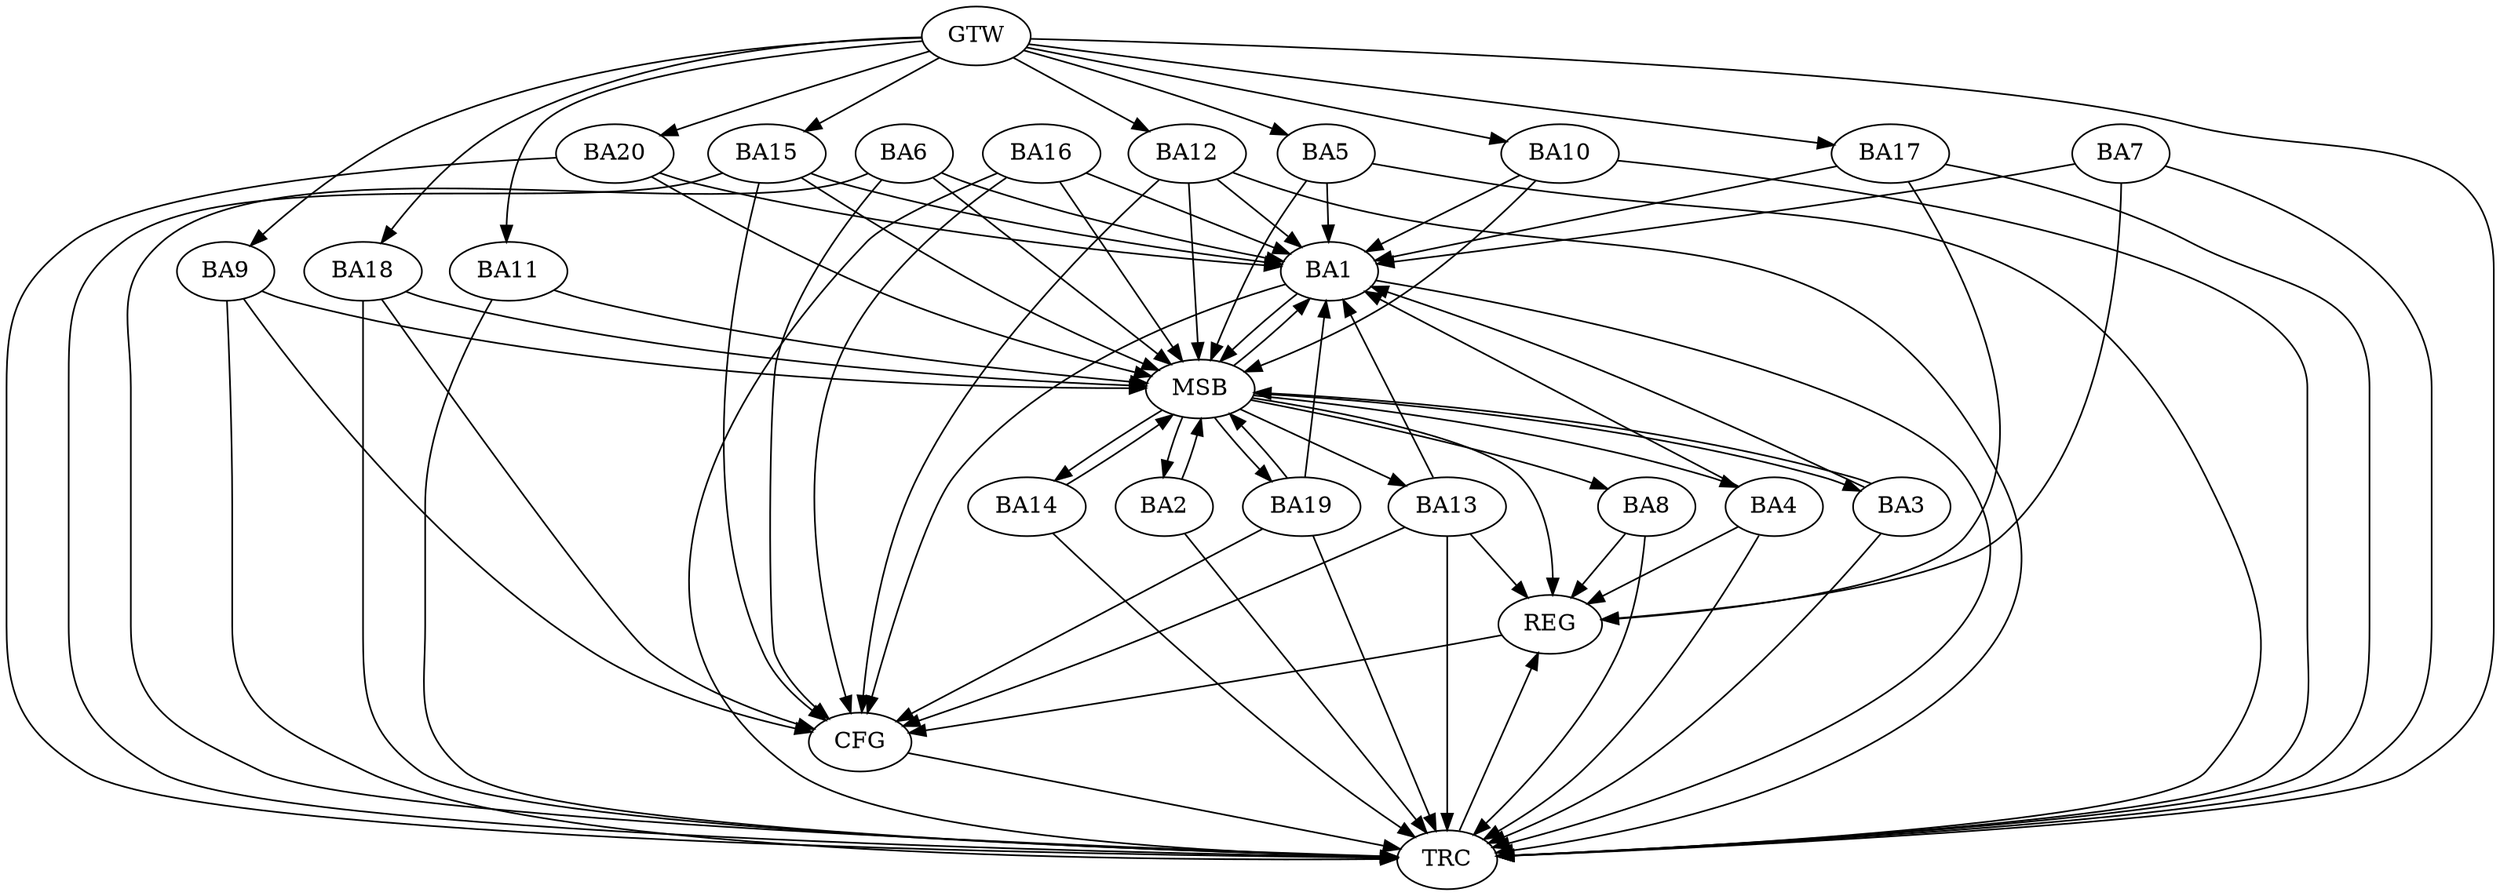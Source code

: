 strict digraph G {
  BA1 [ label="BA1" ];
  BA2 [ label="BA2" ];
  BA3 [ label="BA3" ];
  BA4 [ label="BA4" ];
  BA5 [ label="BA5" ];
  BA6 [ label="BA6" ];
  BA7 [ label="BA7" ];
  BA8 [ label="BA8" ];
  BA9 [ label="BA9" ];
  BA10 [ label="BA10" ];
  BA11 [ label="BA11" ];
  BA12 [ label="BA12" ];
  BA13 [ label="BA13" ];
  BA14 [ label="BA14" ];
  BA15 [ label="BA15" ];
  BA16 [ label="BA16" ];
  BA17 [ label="BA17" ];
  BA18 [ label="BA18" ];
  BA19 [ label="BA19" ];
  BA20 [ label="BA20" ];
  GTW [ label="GTW" ];
  REG [ label="REG" ];
  MSB [ label="MSB" ];
  CFG [ label="CFG" ];
  TRC [ label="TRC" ];
  BA4 -> BA1;
  GTW -> BA5;
  GTW -> BA9;
  GTW -> BA10;
  GTW -> BA11;
  GTW -> BA12;
  GTW -> BA15;
  GTW -> BA17;
  GTW -> BA18;
  GTW -> BA20;
  BA4 -> REG;
  BA7 -> REG;
  BA8 -> REG;
  BA13 -> REG;
  BA17 -> REG;
  BA1 -> MSB;
  MSB -> BA2;
  MSB -> REG;
  BA2 -> MSB;
  MSB -> BA1;
  BA3 -> MSB;
  BA5 -> MSB;
  MSB -> BA4;
  BA6 -> MSB;
  BA9 -> MSB;
  BA10 -> MSB;
  BA11 -> MSB;
  MSB -> BA3;
  BA12 -> MSB;
  BA14 -> MSB;
  MSB -> BA8;
  BA15 -> MSB;
  BA16 -> MSB;
  MSB -> BA14;
  BA18 -> MSB;
  BA19 -> MSB;
  MSB -> BA13;
  BA20 -> MSB;
  MSB -> BA19;
  BA6 -> CFG;
  BA13 -> CFG;
  BA19 -> CFG;
  BA12 -> CFG;
  BA1 -> CFG;
  BA9 -> CFG;
  BA15 -> CFG;
  BA16 -> CFG;
  BA18 -> CFG;
  REG -> CFG;
  BA1 -> TRC;
  BA2 -> TRC;
  BA3 -> TRC;
  BA4 -> TRC;
  BA5 -> TRC;
  BA6 -> TRC;
  BA7 -> TRC;
  BA8 -> TRC;
  BA9 -> TRC;
  BA10 -> TRC;
  BA11 -> TRC;
  BA12 -> TRC;
  BA13 -> TRC;
  BA14 -> TRC;
  BA15 -> TRC;
  BA16 -> TRC;
  BA17 -> TRC;
  BA18 -> TRC;
  BA19 -> TRC;
  BA20 -> TRC;
  GTW -> TRC;
  CFG -> TRC;
  TRC -> REG;
  BA5 -> BA1;
  BA16 -> BA1;
  BA20 -> BA1;
  BA13 -> BA1;
  BA6 -> BA1;
  BA7 -> BA1;
  BA12 -> BA1;
  BA3 -> BA1;
  BA15 -> BA1;
  BA19 -> BA1;
  BA10 -> BA1;
  BA17 -> BA1;
}
